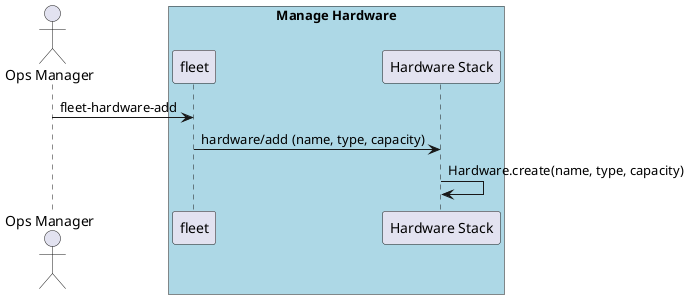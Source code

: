 @startuml
Actor "Ops Manager" as A

box "Manage Hardware" #lightblue
participant "fleet" as S
A -> S : fleet-hardware-add
participant "Hardware Stack" as CS
S -> CS : hardware/add (name, type, capacity)
CS -> CS : Hardware.create(name, type, capacity)
end box

@enduml
